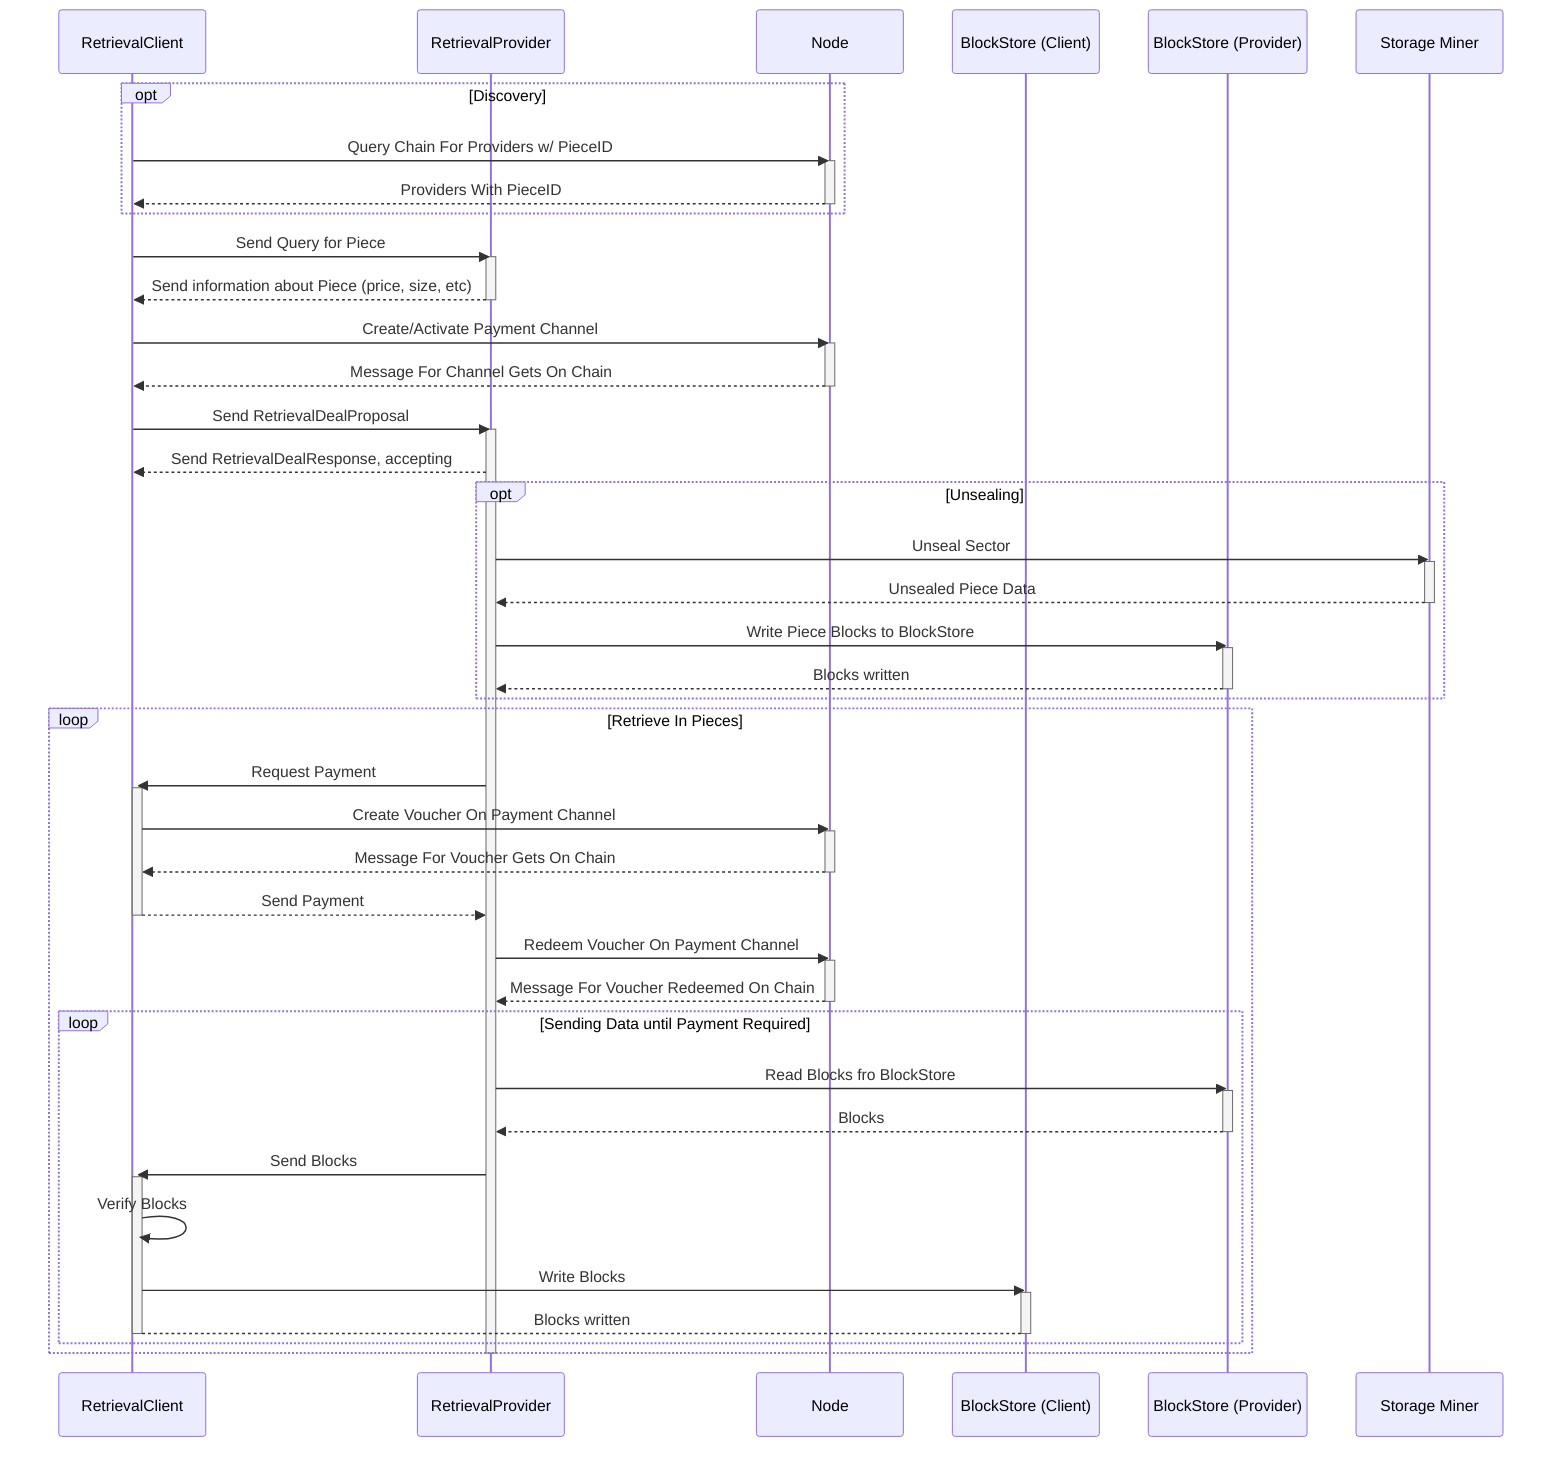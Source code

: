 sequenceDiagram

  participant Client as RetrievalClient
  participant Provider as RetrievalProvider
  participant Node
  participant BSC as BlockStore (Client)
  participant BSP as BlockStore (Provider)
  participant StorageMiner as Storage Miner

  opt Discovery
    Client ->> Node : Query Chain For Providers w/ PieceID
    activate Node
    Node -->> Client : Providers With PieceID
    deactivate Node
  end

  Client ->> Provider : Send Query for Piece
  activate Provider
  Provider -->> Client : Send information about Piece (price, size, etc)
  deactivate Provider
  Client ->> Node : Create/Activate Payment Channel
  activate Node
  Node -->> Client : Message For Channel Gets On Chain
  deactivate Node
  Client ->> Provider : Send RetrievalDealProposal
  activate Provider
  Provider -->> Client : Send RetrievalDealResponse, accepting
  activate Client
  opt Unsealing
  Provider ->> StorageMiner : Unseal Sector
  activate StorageMiner
  StorageMiner -->> Provider : Unsealed Piece Data
  deactivate StorageMiner
  Provider ->> BSP: Write Piece Blocks to BlockStore
  activate BSP
  BSP -->> Provider : Blocks written
  deactivate BSP
  end
  loop Retrieve In Pieces
    Provider ->> Client : Request Payment
    activate Client
    Client ->> Node : Create Voucher On Payment Channel
    activate Node
    Node -->> Client : Message For Voucher Gets On Chain
    deactivate Node
    Client -->> Provider : Send Payment
    deactivate Client
    Provider ->> Node : Redeem Voucher On Payment Channel
    activate Node
    Node -->> Provider : Message For Voucher Redeemed On Chain
    deactivate Node
    loop Sending Data until Payment Required
        Provider ->> BSP: Read Blocks fro  BlockStore
        activate BSP
        BSP -->> Provider : Blocks
        deactivate BSP
        Provider ->> Client : Send Blocks
        activate Client
        Client ->> Client : Verify Blocks
        Client ->> BSC : Write Blocks
        activate BSC
        BSC --> Client: Blocks written
        deactivate BSC
        deactivate Client
    end
  end
  deactivate Provider